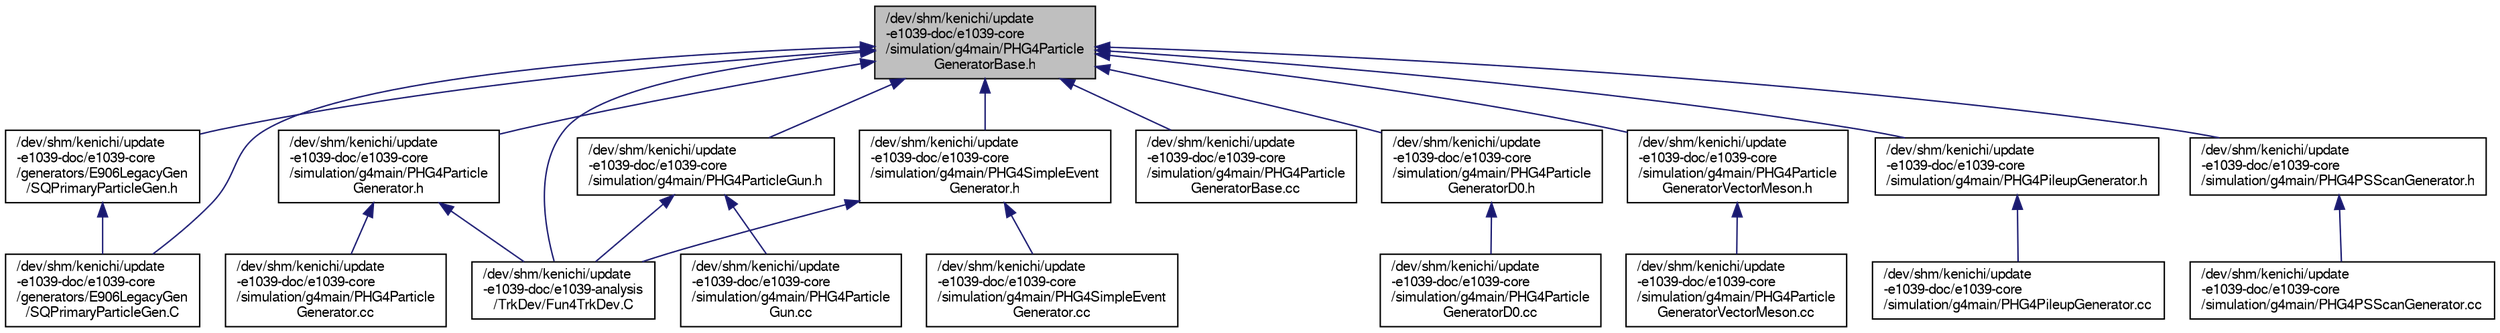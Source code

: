 digraph "/dev/shm/kenichi/update-e1039-doc/e1039-core/simulation/g4main/PHG4ParticleGeneratorBase.h"
{
  bgcolor="transparent";
  edge [fontname="FreeSans",fontsize="10",labelfontname="FreeSans",labelfontsize="10"];
  node [fontname="FreeSans",fontsize="10",shape=record];
  Node1 [label="/dev/shm/kenichi/update\l-e1039-doc/e1039-core\l/simulation/g4main/PHG4Particle\lGeneratorBase.h",height=0.2,width=0.4,color="black", fillcolor="grey75", style="filled" fontcolor="black"];
  Node1 -> Node2 [dir="back",color="midnightblue",fontsize="10",style="solid",fontname="FreeSans"];
  Node2 [label="/dev/shm/kenichi/update\l-e1039-doc/e1039-core\l/generators/E906LegacyGen\l/SQPrimaryParticleGen.C",height=0.2,width=0.4,color="black",URL="$d5/d5f/SQPrimaryParticleGen_8C.html"];
  Node1 -> Node3 [dir="back",color="midnightblue",fontsize="10",style="solid",fontname="FreeSans"];
  Node3 [label="/dev/shm/kenichi/update\l-e1039-doc/e1039-core\l/generators/E906LegacyGen\l/SQPrimaryParticleGen.h",height=0.2,width=0.4,color="black",URL="$d6/de2/SQPrimaryParticleGen_8h.html"];
  Node3 -> Node2 [dir="back",color="midnightblue",fontsize="10",style="solid",fontname="FreeSans"];
  Node1 -> Node4 [dir="back",color="midnightblue",fontsize="10",style="solid",fontname="FreeSans"];
  Node4 [label="/dev/shm/kenichi/update\l-e1039-doc/e1039-core\l/simulation/g4main/PHG4Particle\lGenerator.h",height=0.2,width=0.4,color="black",URL="$d4/d8b/PHG4ParticleGenerator_8h.html"];
  Node4 -> Node5 [dir="back",color="midnightblue",fontsize="10",style="solid",fontname="FreeSans"];
  Node5 [label="/dev/shm/kenichi/update\l-e1039-doc/e1039-core\l/simulation/g4main/PHG4Particle\lGenerator.cc",height=0.2,width=0.4,color="black",URL="$d6/d6b/PHG4ParticleGenerator_8cc.html"];
  Node4 -> Node6 [dir="back",color="midnightblue",fontsize="10",style="solid",fontname="FreeSans"];
  Node6 [label="/dev/shm/kenichi/update\l-e1039-doc/e1039-analysis\l/TrkDev/Fun4TrkDev.C",height=0.2,width=0.4,color="black",URL="$d2/d3a/Fun4TrkDev_8C.html"];
  Node1 -> Node7 [dir="back",color="midnightblue",fontsize="10",style="solid",fontname="FreeSans"];
  Node7 [label="/dev/shm/kenichi/update\l-e1039-doc/e1039-core\l/simulation/g4main/PHG4Particle\lGeneratorBase.cc",height=0.2,width=0.4,color="black",URL="$d4/d94/PHG4ParticleGeneratorBase_8cc.html"];
  Node1 -> Node8 [dir="back",color="midnightblue",fontsize="10",style="solid",fontname="FreeSans"];
  Node8 [label="/dev/shm/kenichi/update\l-e1039-doc/e1039-core\l/simulation/g4main/PHG4Particle\lGeneratorD0.h",height=0.2,width=0.4,color="black",URL="$d5/dde/PHG4ParticleGeneratorD0_8h.html"];
  Node8 -> Node9 [dir="back",color="midnightblue",fontsize="10",style="solid",fontname="FreeSans"];
  Node9 [label="/dev/shm/kenichi/update\l-e1039-doc/e1039-core\l/simulation/g4main/PHG4Particle\lGeneratorD0.cc",height=0.2,width=0.4,color="black",URL="$d1/de0/PHG4ParticleGeneratorD0_8cc.html"];
  Node1 -> Node10 [dir="back",color="midnightblue",fontsize="10",style="solid",fontname="FreeSans"];
  Node10 [label="/dev/shm/kenichi/update\l-e1039-doc/e1039-core\l/simulation/g4main/PHG4Particle\lGeneratorVectorMeson.h",height=0.2,width=0.4,color="black",URL="$d8/dc1/PHG4ParticleGeneratorVectorMeson_8h.html"];
  Node10 -> Node11 [dir="back",color="midnightblue",fontsize="10",style="solid",fontname="FreeSans"];
  Node11 [label="/dev/shm/kenichi/update\l-e1039-doc/e1039-core\l/simulation/g4main/PHG4Particle\lGeneratorVectorMeson.cc",height=0.2,width=0.4,color="black",URL="$dd/d77/PHG4ParticleGeneratorVectorMeson_8cc.html"];
  Node1 -> Node12 [dir="back",color="midnightblue",fontsize="10",style="solid",fontname="FreeSans"];
  Node12 [label="/dev/shm/kenichi/update\l-e1039-doc/e1039-core\l/simulation/g4main/PHG4ParticleGun.h",height=0.2,width=0.4,color="black",URL="$de/d65/PHG4ParticleGun_8h.html"];
  Node12 -> Node13 [dir="back",color="midnightblue",fontsize="10",style="solid",fontname="FreeSans"];
  Node13 [label="/dev/shm/kenichi/update\l-e1039-doc/e1039-core\l/simulation/g4main/PHG4Particle\lGun.cc",height=0.2,width=0.4,color="black",URL="$db/ddd/PHG4ParticleGun_8cc.html"];
  Node12 -> Node6 [dir="back",color="midnightblue",fontsize="10",style="solid",fontname="FreeSans"];
  Node1 -> Node14 [dir="back",color="midnightblue",fontsize="10",style="solid",fontname="FreeSans"];
  Node14 [label="/dev/shm/kenichi/update\l-e1039-doc/e1039-core\l/simulation/g4main/PHG4PileupGenerator.h",height=0.2,width=0.4,color="black",URL="$dd/d3c/PHG4PileupGenerator_8h.html"];
  Node14 -> Node15 [dir="back",color="midnightblue",fontsize="10",style="solid",fontname="FreeSans"];
  Node15 [label="/dev/shm/kenichi/update\l-e1039-doc/e1039-core\l/simulation/g4main/PHG4PileupGenerator.cc",height=0.2,width=0.4,color="black",URL="$d8/da7/PHG4PileupGenerator_8cc.html"];
  Node1 -> Node16 [dir="back",color="midnightblue",fontsize="10",style="solid",fontname="FreeSans"];
  Node16 [label="/dev/shm/kenichi/update\l-e1039-doc/e1039-core\l/simulation/g4main/PHG4PSScanGenerator.h",height=0.2,width=0.4,color="black",URL="$d3/d6c/PHG4PSScanGenerator_8h.html"];
  Node16 -> Node17 [dir="back",color="midnightblue",fontsize="10",style="solid",fontname="FreeSans"];
  Node17 [label="/dev/shm/kenichi/update\l-e1039-doc/e1039-core\l/simulation/g4main/PHG4PSScanGenerator.cc",height=0.2,width=0.4,color="black",URL="$d7/d6c/PHG4PSScanGenerator_8cc.html"];
  Node1 -> Node18 [dir="back",color="midnightblue",fontsize="10",style="solid",fontname="FreeSans"];
  Node18 [label="/dev/shm/kenichi/update\l-e1039-doc/e1039-core\l/simulation/g4main/PHG4SimpleEvent\lGenerator.h",height=0.2,width=0.4,color="black",URL="$da/d45/PHG4SimpleEventGenerator_8h.html"];
  Node18 -> Node19 [dir="back",color="midnightblue",fontsize="10",style="solid",fontname="FreeSans"];
  Node19 [label="/dev/shm/kenichi/update\l-e1039-doc/e1039-core\l/simulation/g4main/PHG4SimpleEvent\lGenerator.cc",height=0.2,width=0.4,color="black",URL="$d3/d3e/PHG4SimpleEventGenerator_8cc.html"];
  Node18 -> Node6 [dir="back",color="midnightblue",fontsize="10",style="solid",fontname="FreeSans"];
  Node1 -> Node6 [dir="back",color="midnightblue",fontsize="10",style="solid",fontname="FreeSans"];
}
